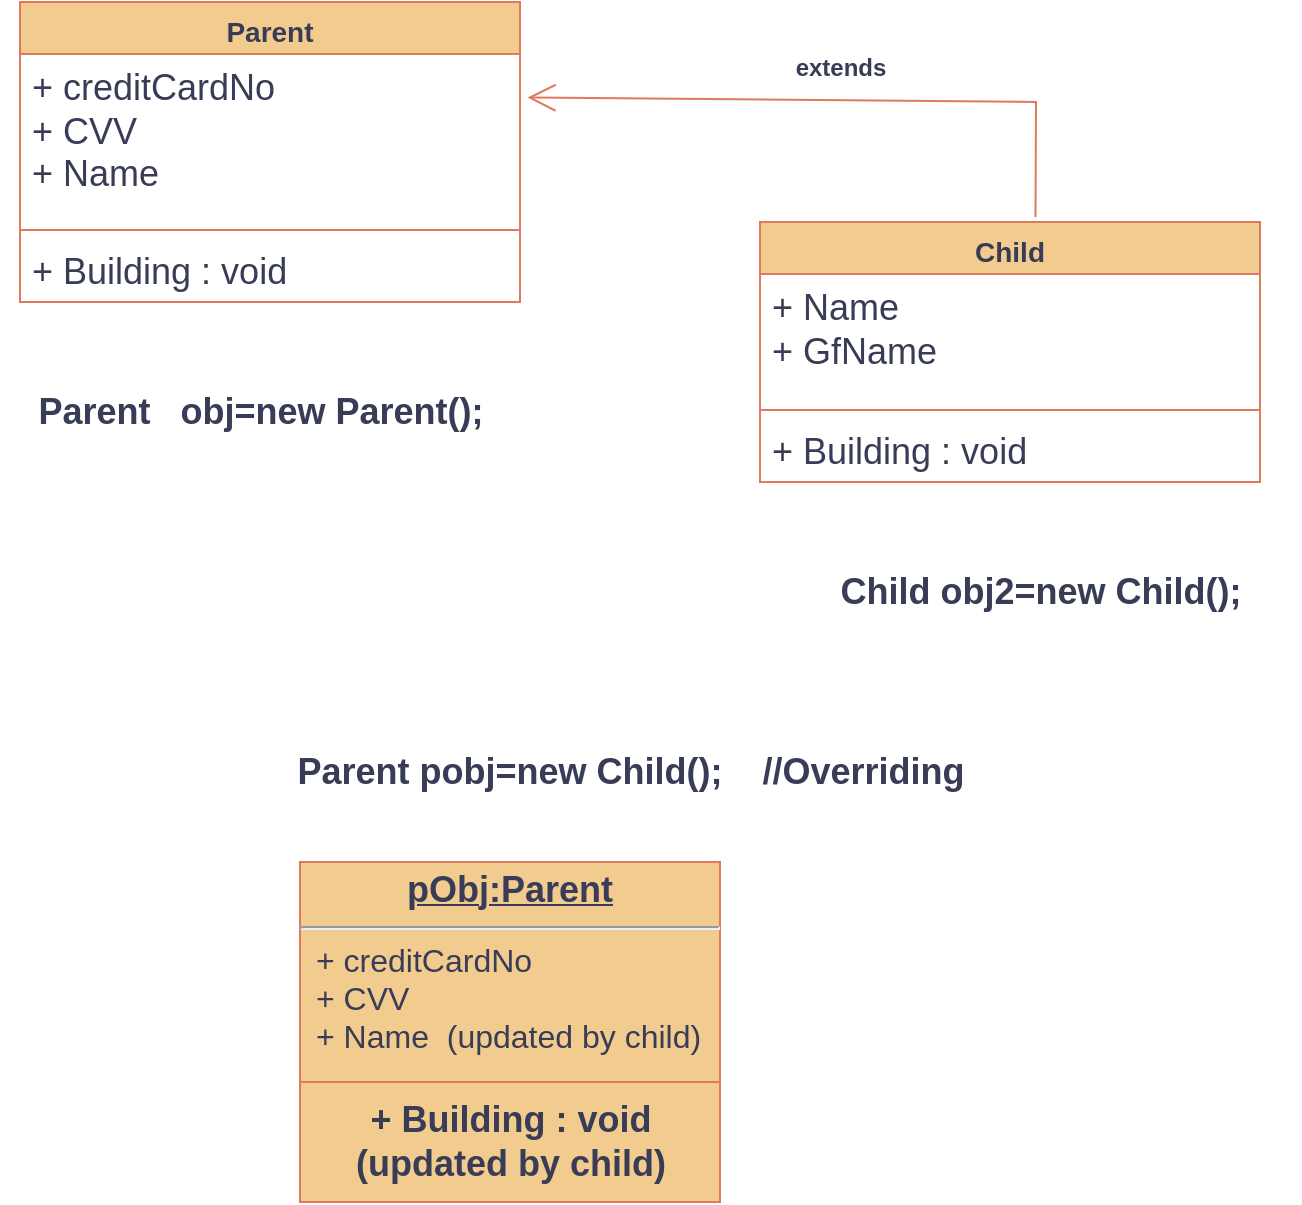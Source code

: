 <mxfile version="21.7.2" type="github">
  <diagram id="C5RBs43oDa-KdzZeNtuy" name="Page-1">
    <mxGraphModel dx="1050" dy="530" grid="1" gridSize="10" guides="1" tooltips="1" connect="1" arrows="1" fold="1" page="1" pageScale="1" pageWidth="827" pageHeight="1169" math="0" shadow="0">
      <root>
        <mxCell id="WIyWlLk6GJQsqaUBKTNV-0" />
        <mxCell id="WIyWlLk6GJQsqaUBKTNV-1" parent="WIyWlLk6GJQsqaUBKTNV-0" />
        <mxCell id="NPwazJtCrYggnpJLHFTz-0" value="&lt;font style=&quot;font-size: 14px;&quot;&gt;Parent&lt;/font&gt;" style="swimlane;fontStyle=1;align=center;verticalAlign=top;childLayout=stackLayout;horizontal=1;startSize=26;horizontalStack=0;resizeParent=1;resizeParentMax=0;resizeLast=0;collapsible=1;marginBottom=0;whiteSpace=wrap;html=1;labelBackgroundColor=none;fillColor=#F2CC8F;strokeColor=#E07A5F;fontColor=#393C56;" vertex="1" parent="WIyWlLk6GJQsqaUBKTNV-1">
          <mxGeometry x="70" y="150" width="250" height="150" as="geometry" />
        </mxCell>
        <mxCell id="NPwazJtCrYggnpJLHFTz-1" value="&lt;font style=&quot;font-size: 18px;&quot;&gt;+ creditCardNo&lt;br&gt;+ CVV&lt;br&gt;+ Name&lt;/font&gt;" style="text;strokeColor=none;fillColor=none;align=left;verticalAlign=top;spacingLeft=4;spacingRight=4;overflow=hidden;rotatable=0;points=[[0,0.5],[1,0.5]];portConstraint=eastwest;whiteSpace=wrap;html=1;labelBackgroundColor=none;fontColor=#393C56;" vertex="1" parent="NPwazJtCrYggnpJLHFTz-0">
          <mxGeometry y="26" width="250" height="84" as="geometry" />
        </mxCell>
        <mxCell id="NPwazJtCrYggnpJLHFTz-2" value="" style="line;strokeWidth=1;fillColor=none;align=left;verticalAlign=middle;spacingTop=-1;spacingLeft=3;spacingRight=3;rotatable=0;labelPosition=right;points=[];portConstraint=eastwest;strokeColor=#E07A5F;labelBackgroundColor=none;fontColor=#393C56;" vertex="1" parent="NPwazJtCrYggnpJLHFTz-0">
          <mxGeometry y="110" width="250" height="8" as="geometry" />
        </mxCell>
        <mxCell id="NPwazJtCrYggnpJLHFTz-3" value="&lt;font style=&quot;font-size: 18px;&quot;&gt;+ Building : void&lt;/font&gt;" style="text;strokeColor=none;fillColor=none;align=left;verticalAlign=top;spacingLeft=4;spacingRight=4;overflow=hidden;rotatable=0;points=[[0,0.5],[1,0.5]];portConstraint=eastwest;whiteSpace=wrap;html=1;labelBackgroundColor=none;fontColor=#393C56;" vertex="1" parent="NPwazJtCrYggnpJLHFTz-0">
          <mxGeometry y="118" width="250" height="32" as="geometry" />
        </mxCell>
        <mxCell id="NPwazJtCrYggnpJLHFTz-8" value="&lt;font style=&quot;font-size: 14px;&quot;&gt;Child&lt;/font&gt;" style="swimlane;fontStyle=1;align=center;verticalAlign=top;childLayout=stackLayout;horizontal=1;startSize=26;horizontalStack=0;resizeParent=1;resizeParentMax=0;resizeLast=0;collapsible=1;marginBottom=0;whiteSpace=wrap;html=1;labelBackgroundColor=none;fillColor=#F2CC8F;strokeColor=#E07A5F;fontColor=#393C56;" vertex="1" parent="WIyWlLk6GJQsqaUBKTNV-1">
          <mxGeometry x="440" y="260" width="250" height="130" as="geometry" />
        </mxCell>
        <mxCell id="NPwazJtCrYggnpJLHFTz-9" value="&lt;font style=&quot;font-size: 18px;&quot;&gt;+ Name&lt;br&gt;+ GfName&lt;br&gt;&lt;/font&gt;" style="text;strokeColor=none;fillColor=none;align=left;verticalAlign=top;spacingLeft=4;spacingRight=4;overflow=hidden;rotatable=0;points=[[0,0.5],[1,0.5]];portConstraint=eastwest;whiteSpace=wrap;html=1;labelBackgroundColor=none;fontColor=#393C56;" vertex="1" parent="NPwazJtCrYggnpJLHFTz-8">
          <mxGeometry y="26" width="250" height="64" as="geometry" />
        </mxCell>
        <mxCell id="NPwazJtCrYggnpJLHFTz-10" value="" style="line;strokeWidth=1;fillColor=none;align=left;verticalAlign=middle;spacingTop=-1;spacingLeft=3;spacingRight=3;rotatable=0;labelPosition=right;points=[];portConstraint=eastwest;strokeColor=#E07A5F;labelBackgroundColor=none;fontColor=#393C56;" vertex="1" parent="NPwazJtCrYggnpJLHFTz-8">
          <mxGeometry y="90" width="250" height="8" as="geometry" />
        </mxCell>
        <mxCell id="NPwazJtCrYggnpJLHFTz-11" value="&lt;font style=&quot;font-size: 18px;&quot;&gt;+ Building : void&lt;/font&gt;" style="text;strokeColor=none;fillColor=none;align=left;verticalAlign=top;spacingLeft=4;spacingRight=4;overflow=hidden;rotatable=0;points=[[0,0.5],[1,0.5]];portConstraint=eastwest;whiteSpace=wrap;html=1;labelBackgroundColor=none;fontColor=#393C56;" vertex="1" parent="NPwazJtCrYggnpJLHFTz-8">
          <mxGeometry y="98" width="250" height="32" as="geometry" />
        </mxCell>
        <mxCell id="NPwazJtCrYggnpJLHFTz-12" value="" style="endArrow=open;endFill=1;endSize=12;html=1;rounded=0;entryX=1.015;entryY=0.259;entryDx=0;entryDy=0;entryPerimeter=0;exitX=0.551;exitY=-0.018;exitDx=0;exitDy=0;exitPerimeter=0;labelBackgroundColor=none;strokeColor=#E07A5F;fontColor=default;" edge="1" parent="WIyWlLk6GJQsqaUBKTNV-1" source="NPwazJtCrYggnpJLHFTz-8" target="NPwazJtCrYggnpJLHFTz-1">
          <mxGeometry width="160" relative="1" as="geometry">
            <mxPoint x="600" y="200" as="sourcePoint" />
            <mxPoint x="560" y="190" as="targetPoint" />
            <Array as="points">
              <mxPoint x="578" y="200" />
            </Array>
          </mxGeometry>
        </mxCell>
        <mxCell id="NPwazJtCrYggnpJLHFTz-13" value="extends" style="text;align=center;fontStyle=1;verticalAlign=middle;spacingLeft=3;spacingRight=3;strokeColor=none;rotatable=0;points=[[0,0.5],[1,0.5]];portConstraint=eastwest;html=1;labelBackgroundColor=none;fontColor=#393C56;" vertex="1" parent="WIyWlLk6GJQsqaUBKTNV-1">
          <mxGeometry x="440" y="170" width="80" height="26" as="geometry" />
        </mxCell>
        <mxCell id="NPwazJtCrYggnpJLHFTz-14" value="&lt;font style=&quot;font-size: 18px;&quot;&gt;Parent&amp;nbsp; &amp;nbsp;obj=new Parent();&lt;br&gt;&lt;/font&gt;" style="text;align=center;fontStyle=1;verticalAlign=middle;spacingLeft=3;spacingRight=3;strokeColor=none;rotatable=0;points=[[0,0.5],[1,0.5]];portConstraint=eastwest;html=1;labelBackgroundColor=none;fontColor=#393C56;" vertex="1" parent="WIyWlLk6GJQsqaUBKTNV-1">
          <mxGeometry x="60" y="320" width="260" height="70" as="geometry" />
        </mxCell>
        <mxCell id="NPwazJtCrYggnpJLHFTz-15" value="&lt;font style=&quot;font-size: 18px;&quot;&gt;Parent pobj=new Child();&amp;nbsp; &amp;nbsp; //Overriding&lt;/font&gt;" style="text;align=center;fontStyle=1;verticalAlign=middle;spacingLeft=3;spacingRight=3;strokeColor=none;rotatable=0;points=[[0,0.5],[1,0.5]];portConstraint=eastwest;html=1;labelBackgroundColor=none;fontColor=#393C56;" vertex="1" parent="WIyWlLk6GJQsqaUBKTNV-1">
          <mxGeometry x="140" y="500" width="470" height="70" as="geometry" />
        </mxCell>
        <mxCell id="NPwazJtCrYggnpJLHFTz-16" value="&lt;font style=&quot;font-size: 18px;&quot;&gt;Child obj2=new Child();&lt;br&gt;&lt;/font&gt;" style="text;align=center;fontStyle=1;verticalAlign=middle;spacingLeft=3;spacingRight=3;strokeColor=none;rotatable=0;points=[[0,0.5],[1,0.5]];portConstraint=eastwest;html=1;labelBackgroundColor=none;fontColor=#393C56;" vertex="1" parent="WIyWlLk6GJQsqaUBKTNV-1">
          <mxGeometry x="450" y="410" width="260" height="70" as="geometry" />
        </mxCell>
        <mxCell id="NPwazJtCrYggnpJLHFTz-17" value="&lt;p style=&quot;margin:0px;margin-top:4px;text-align:center;text-decoration:underline;&quot;&gt;&lt;b&gt;&lt;font style=&quot;font-size: 18px;&quot;&gt;pObj:Parent&lt;/font&gt;&lt;/b&gt;&lt;/p&gt;&lt;hr&gt;&lt;p style=&quot;margin:0px;margin-left:8px;&quot;&gt;&lt;font size=&quot;3&quot;&gt;+ creditCardNo&lt;br style=&quot;border-color: var(--border-color);&quot;&gt;+ CVV&lt;br style=&quot;border-color: var(--border-color);&quot;&gt;+ Name&amp;nbsp; (updated by child)&lt;/font&gt;&lt;br&gt;&lt;/p&gt;&lt;p style=&quot;margin:0px;margin-left:8px;&quot;&gt;&lt;font size=&quot;3&quot;&gt;&lt;br&gt;&lt;/font&gt;&lt;/p&gt;&lt;p style=&quot;margin:0px;margin-left:8px;&quot;&gt;&lt;font size=&quot;3&quot;&gt;&lt;br&gt;&lt;/font&gt;&lt;/p&gt;" style="verticalAlign=top;align=left;overflow=fill;fontSize=12;fontFamily=Helvetica;html=1;whiteSpace=wrap;labelBackgroundColor=none;fillColor=#F2CC8F;strokeColor=#E07A5F;fontColor=#393C56;" vertex="1" parent="WIyWlLk6GJQsqaUBKTNV-1">
          <mxGeometry x="210" y="580" width="210" height="110" as="geometry" />
        </mxCell>
        <mxCell id="NPwazJtCrYggnpJLHFTz-18" value="" style="html=1;points=[[0,0,0,0,5],[0,1,0,0,-5],[1,0,0,0,5],[1,1,0,0,-5]];perimeter=orthogonalPerimeter;outlineConnect=0;targetShapes=umlLifeline;portConstraint=eastwest;newEdgeStyle={&quot;curved&quot;:0,&quot;rounded&quot;:0};labelBackgroundColor=none;fillColor=#F2CC8F;strokeColor=#E07A5F;fontColor=#393C56;" vertex="1" parent="WIyWlLk6GJQsqaUBKTNV-1">
          <mxGeometry x="210" y="690" width="210" height="60" as="geometry" />
        </mxCell>
        <mxCell id="NPwazJtCrYggnpJLHFTz-19" value="&lt;font style=&quot;font-size: 18px;&quot;&gt;+ Building : void &lt;br&gt;(updated by child)&lt;/font&gt;" style="text;align=center;fontStyle=1;verticalAlign=middle;spacingLeft=3;spacingRight=3;strokeColor=none;rotatable=0;points=[[0,0.5],[1,0.5]];portConstraint=eastwest;html=1;labelBackgroundColor=none;fontColor=#393C56;" vertex="1" parent="WIyWlLk6GJQsqaUBKTNV-1">
          <mxGeometry x="210" y="690" width="210" height="60" as="geometry" />
        </mxCell>
      </root>
    </mxGraphModel>
  </diagram>
</mxfile>

